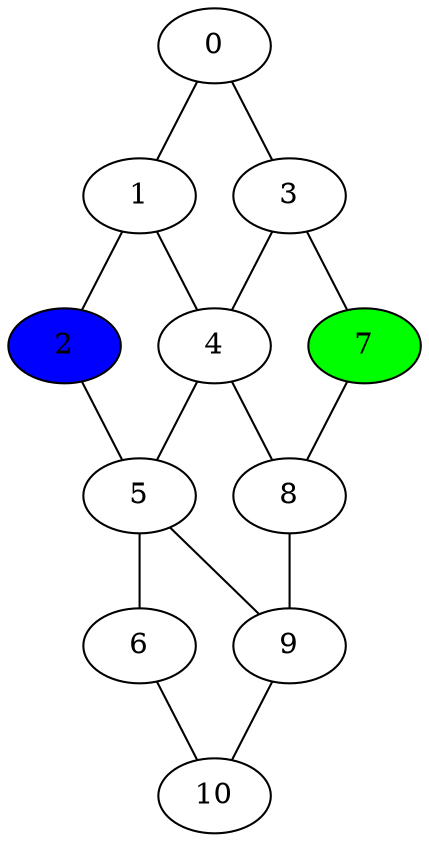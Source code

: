 graph G {
0 -- 1
0 -- 3
1 -- 2
1 -- 4
2 -- 5
3 -- 4
3 -- 7
4 -- 5
4 -- 8
5 -- 6
5 -- 9
6 -- 10
7 -- 8
8 -- 9
9 -- 10
7 [fillcolor=green, style=filled]
2 [fillcolor=blue, style=filled]
}